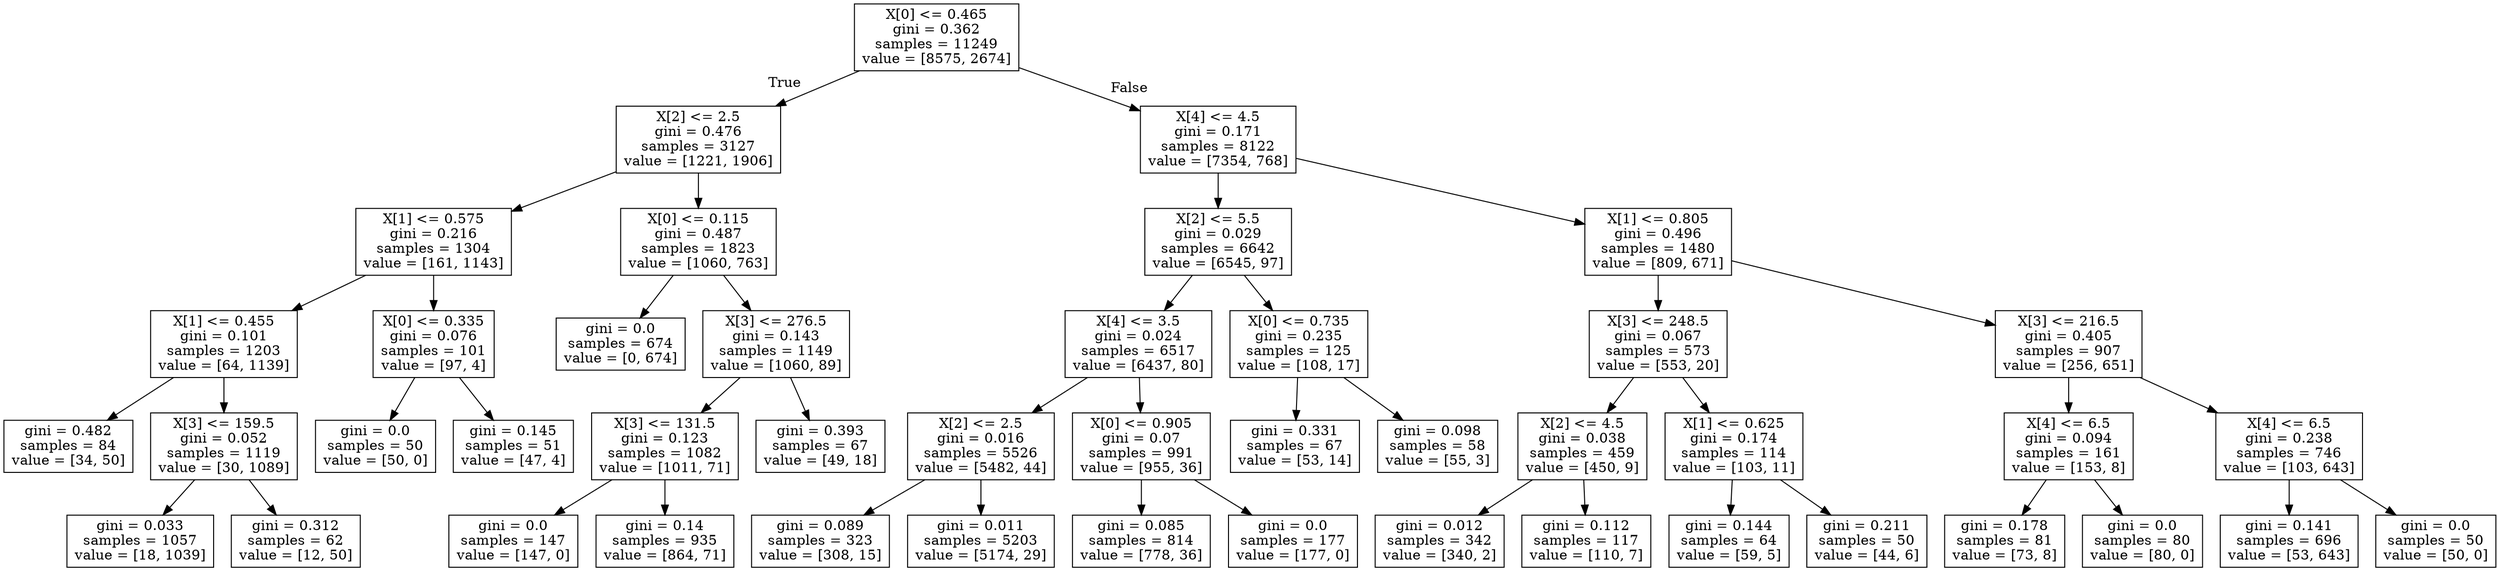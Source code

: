 digraph Tree {
node [shape=box] ;
0 [label="X[0] <= 0.465\ngini = 0.362\nsamples = 11249\nvalue = [8575, 2674]"] ;
1 [label="X[2] <= 2.5\ngini = 0.476\nsamples = 3127\nvalue = [1221, 1906]"] ;
0 -> 1 [labeldistance=2.5, labelangle=45, headlabel="True"] ;
2 [label="X[1] <= 0.575\ngini = 0.216\nsamples = 1304\nvalue = [161, 1143]"] ;
1 -> 2 ;
3 [label="X[1] <= 0.455\ngini = 0.101\nsamples = 1203\nvalue = [64, 1139]"] ;
2 -> 3 ;
4 [label="gini = 0.482\nsamples = 84\nvalue = [34, 50]"] ;
3 -> 4 ;
5 [label="X[3] <= 159.5\ngini = 0.052\nsamples = 1119\nvalue = [30, 1089]"] ;
3 -> 5 ;
6 [label="gini = 0.033\nsamples = 1057\nvalue = [18, 1039]"] ;
5 -> 6 ;
7 [label="gini = 0.312\nsamples = 62\nvalue = [12, 50]"] ;
5 -> 7 ;
8 [label="X[0] <= 0.335\ngini = 0.076\nsamples = 101\nvalue = [97, 4]"] ;
2 -> 8 ;
9 [label="gini = 0.0\nsamples = 50\nvalue = [50, 0]"] ;
8 -> 9 ;
10 [label="gini = 0.145\nsamples = 51\nvalue = [47, 4]"] ;
8 -> 10 ;
11 [label="X[0] <= 0.115\ngini = 0.487\nsamples = 1823\nvalue = [1060, 763]"] ;
1 -> 11 ;
12 [label="gini = 0.0\nsamples = 674\nvalue = [0, 674]"] ;
11 -> 12 ;
13 [label="X[3] <= 276.5\ngini = 0.143\nsamples = 1149\nvalue = [1060, 89]"] ;
11 -> 13 ;
14 [label="X[3] <= 131.5\ngini = 0.123\nsamples = 1082\nvalue = [1011, 71]"] ;
13 -> 14 ;
15 [label="gini = 0.0\nsamples = 147\nvalue = [147, 0]"] ;
14 -> 15 ;
16 [label="gini = 0.14\nsamples = 935\nvalue = [864, 71]"] ;
14 -> 16 ;
17 [label="gini = 0.393\nsamples = 67\nvalue = [49, 18]"] ;
13 -> 17 ;
18 [label="X[4] <= 4.5\ngini = 0.171\nsamples = 8122\nvalue = [7354, 768]"] ;
0 -> 18 [labeldistance=2.5, labelangle=-45, headlabel="False"] ;
19 [label="X[2] <= 5.5\ngini = 0.029\nsamples = 6642\nvalue = [6545, 97]"] ;
18 -> 19 ;
20 [label="X[4] <= 3.5\ngini = 0.024\nsamples = 6517\nvalue = [6437, 80]"] ;
19 -> 20 ;
21 [label="X[2] <= 2.5\ngini = 0.016\nsamples = 5526\nvalue = [5482, 44]"] ;
20 -> 21 ;
22 [label="gini = 0.089\nsamples = 323\nvalue = [308, 15]"] ;
21 -> 22 ;
23 [label="gini = 0.011\nsamples = 5203\nvalue = [5174, 29]"] ;
21 -> 23 ;
24 [label="X[0] <= 0.905\ngini = 0.07\nsamples = 991\nvalue = [955, 36]"] ;
20 -> 24 ;
25 [label="gini = 0.085\nsamples = 814\nvalue = [778, 36]"] ;
24 -> 25 ;
26 [label="gini = 0.0\nsamples = 177\nvalue = [177, 0]"] ;
24 -> 26 ;
27 [label="X[0] <= 0.735\ngini = 0.235\nsamples = 125\nvalue = [108, 17]"] ;
19 -> 27 ;
28 [label="gini = 0.331\nsamples = 67\nvalue = [53, 14]"] ;
27 -> 28 ;
29 [label="gini = 0.098\nsamples = 58\nvalue = [55, 3]"] ;
27 -> 29 ;
30 [label="X[1] <= 0.805\ngini = 0.496\nsamples = 1480\nvalue = [809, 671]"] ;
18 -> 30 ;
31 [label="X[3] <= 248.5\ngini = 0.067\nsamples = 573\nvalue = [553, 20]"] ;
30 -> 31 ;
32 [label="X[2] <= 4.5\ngini = 0.038\nsamples = 459\nvalue = [450, 9]"] ;
31 -> 32 ;
33 [label="gini = 0.012\nsamples = 342\nvalue = [340, 2]"] ;
32 -> 33 ;
34 [label="gini = 0.112\nsamples = 117\nvalue = [110, 7]"] ;
32 -> 34 ;
35 [label="X[1] <= 0.625\ngini = 0.174\nsamples = 114\nvalue = [103, 11]"] ;
31 -> 35 ;
36 [label="gini = 0.144\nsamples = 64\nvalue = [59, 5]"] ;
35 -> 36 ;
37 [label="gini = 0.211\nsamples = 50\nvalue = [44, 6]"] ;
35 -> 37 ;
38 [label="X[3] <= 216.5\ngini = 0.405\nsamples = 907\nvalue = [256, 651]"] ;
30 -> 38 ;
39 [label="X[4] <= 6.5\ngini = 0.094\nsamples = 161\nvalue = [153, 8]"] ;
38 -> 39 ;
40 [label="gini = 0.178\nsamples = 81\nvalue = [73, 8]"] ;
39 -> 40 ;
41 [label="gini = 0.0\nsamples = 80\nvalue = [80, 0]"] ;
39 -> 41 ;
42 [label="X[4] <= 6.5\ngini = 0.238\nsamples = 746\nvalue = [103, 643]"] ;
38 -> 42 ;
43 [label="gini = 0.141\nsamples = 696\nvalue = [53, 643]"] ;
42 -> 43 ;
44 [label="gini = 0.0\nsamples = 50\nvalue = [50, 0]"] ;
42 -> 44 ;
}